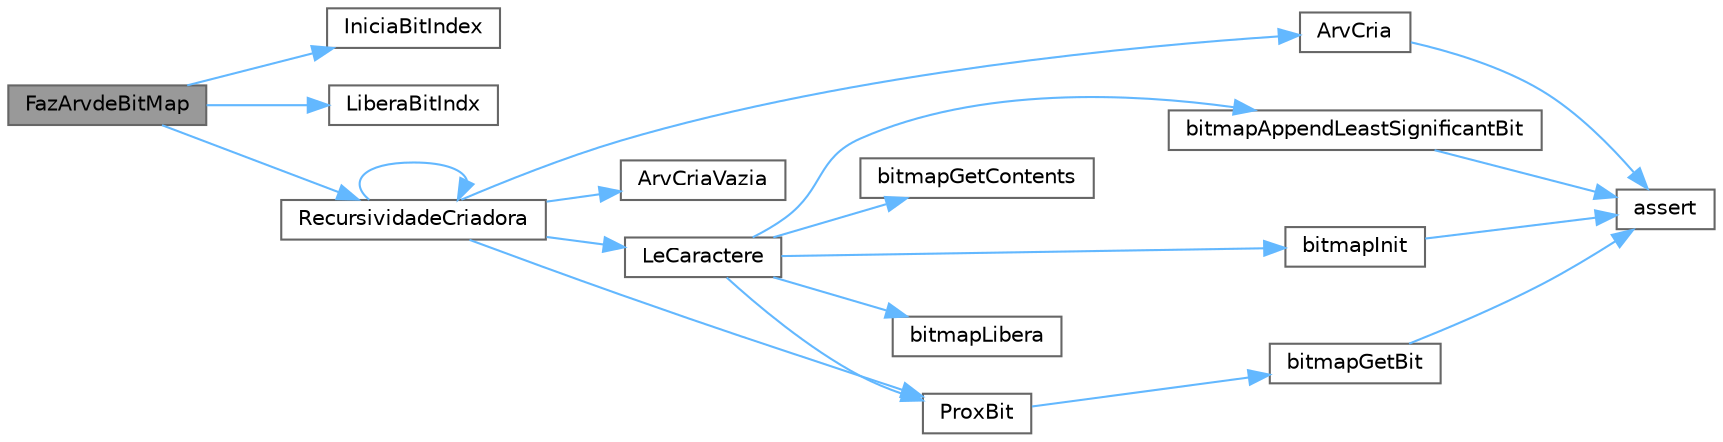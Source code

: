 digraph "FazArvdeBitMap"
{
 // LATEX_PDF_SIZE
  bgcolor="transparent";
  edge [fontname=Helvetica,fontsize=10,labelfontname=Helvetica,labelfontsize=10];
  node [fontname=Helvetica,fontsize=10,shape=box,height=0.2,width=0.4];
  rankdir="LR";
  Node1 [label="FazArvdeBitMap",height=0.2,width=0.4,color="gray40", fillcolor="grey60", style="filled", fontcolor="black",tooltip="Dado um bitmap contendo a arvore serializada em pre-ordem, retorna a mesma desserializada para uso no..."];
  Node1 -> Node2 [color="steelblue1",style="solid"];
  Node2 [label="IniciaBitIndex",height=0.2,width=0.4,color="grey40", fillcolor="white", style="filled",URL="$_bitindex_8c.html#a8e4f2606d9ca79f193f8a7dc3d890455",tooltip="Inicia um Bitmap indexado, dado um bitmap comum."];
  Node1 -> Node3 [color="steelblue1",style="solid"];
  Node3 [label="LiberaBitIndx",height=0.2,width=0.4,color="grey40", fillcolor="white", style="filled",URL="$_bitindex_8c.html#af0d17881c29ba316cfa620283c7b7e7b",tooltip="Libera a estrutura de BitIndexado, sem liberar o bitmap em que foi baseado."];
  Node1 -> Node4 [color="steelblue1",style="solid"];
  Node4 [label="RecursividadeCriadora",height=0.2,width=0.4,color="grey40", fillcolor="white", style="filled",URL="$_arvore_8c.html#a87505f6fe3718fc93dc8f907127a6a6b",tooltip="Funcao recursiva auxiliar de FazArvdeBitMap. Nessa funcao, lemos o bitmap indexado contendo a arvore ..."];
  Node4 -> Node5 [color="steelblue1",style="solid"];
  Node5 [label="ArvCria",height=0.2,width=0.4,color="grey40", fillcolor="white", style="filled",URL="$_arvore_8c.html#ab523d769f5fa825ecfed60ccbf80735f",tooltip="Função para criar Arvore, aqui podemos adicionar um caractere e seu peso correspodente na contagem do..."];
  Node5 -> Node6 [color="steelblue1",style="solid"];
  Node6 [label="assert",height=0.2,width=0.4,color="grey40", fillcolor="white", style="filled",URL="$bitmap_8c.html#ae6321531d73ebab0e0f1081a903be53c",tooltip=" "];
  Node4 -> Node7 [color="steelblue1",style="solid"];
  Node7 [label="ArvCriaVazia",height=0.2,width=0.4,color="grey40", fillcolor="white", style="filled",URL="$_arvore_8c.html#a85910c70213c534fa1f5b61056e4dd4c",tooltip="Cria arv Vazia."];
  Node4 -> Node8 [color="steelblue1",style="solid"];
  Node8 [label="LeCaractere",height=0.2,width=0.4,color="grey40", fillcolor="white", style="filled",URL="$_bitindex_8c.html#a0593341cccbcde30b5c85c832e1d4aa2",tooltip="Retorna os proximos 8 bits do bitmap, concatenados em um char."];
  Node8 -> Node9 [color="steelblue1",style="solid"];
  Node9 [label="bitmapAppendLeastSignificantBit",height=0.2,width=0.4,color="grey40", fillcolor="white", style="filled",URL="$bitmap_8c.html#a8bee243b51ff8daf8cf577d11e7e735c",tooltip=" "];
  Node9 -> Node6 [color="steelblue1",style="solid"];
  Node8 -> Node10 [color="steelblue1",style="solid"];
  Node10 [label="bitmapGetContents",height=0.2,width=0.4,color="grey40", fillcolor="white", style="filled",URL="$bitmap_8c.html#a35de4ff0d4746abe845d9977cd622120",tooltip=" "];
  Node8 -> Node11 [color="steelblue1",style="solid"];
  Node11 [label="bitmapInit",height=0.2,width=0.4,color="grey40", fillcolor="white", style="filled",URL="$bitmap_8c.html#a6fe05cb2e9889f347653f98edac7a114",tooltip=" "];
  Node11 -> Node6 [color="steelblue1",style="solid"];
  Node8 -> Node12 [color="steelblue1",style="solid"];
  Node12 [label="bitmapLibera",height=0.2,width=0.4,color="grey40", fillcolor="white", style="filled",URL="$bitmap_8c.html#a08def9dc3e8ae0e4d83a0039d770205c",tooltip=" "];
  Node8 -> Node13 [color="steelblue1",style="solid"];
  Node13 [label="ProxBit",height=0.2,width=0.4,color="grey40", fillcolor="white", style="filled",URL="$_bitindex_8c.html#a3d10e37dd981c668b0db91cebc255246",tooltip="Retorna o proximo bit do bitmap, caso omesmo fosse tratado como uma pilha."];
  Node13 -> Node14 [color="steelblue1",style="solid"];
  Node14 [label="bitmapGetBit",height=0.2,width=0.4,color="grey40", fillcolor="white", style="filled",URL="$bitmap_8c.html#ac67802da30c1b2aa2fd983818b11d435",tooltip=" "];
  Node14 -> Node6 [color="steelblue1",style="solid"];
  Node4 -> Node13 [color="steelblue1",style="solid"];
  Node4 -> Node4 [color="steelblue1",style="solid"];
}
